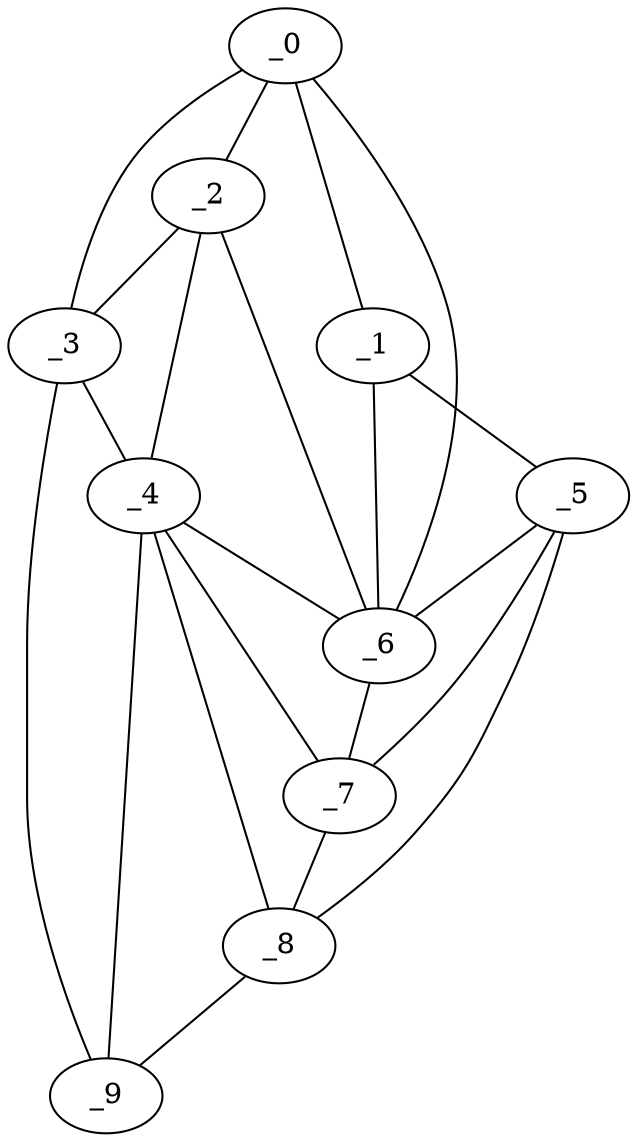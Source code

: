 graph "obj77__335.gxl" {
	_0	 [x=11,
		y=69];
	_1	 [x=16,
		y=9];
	_0 -- _1	 [valence=1];
	_2	 [x=30,
		y=80];
	_0 -- _2	 [valence=2];
	_3	 [x=31,
		y=125];
	_0 -- _3	 [valence=1];
	_6	 [x=68,
		y=55];
	_0 -- _6	 [valence=1];
	_5	 [x=64,
		y=7];
	_1 -- _5	 [valence=1];
	_1 -- _6	 [valence=2];
	_2 -- _3	 [valence=2];
	_4	 [x=60,
		y=76];
	_2 -- _4	 [valence=2];
	_2 -- _6	 [valence=2];
	_3 -- _4	 [valence=2];
	_9	 [x=119,
		y=107];
	_3 -- _9	 [valence=1];
	_4 -- _6	 [valence=2];
	_7	 [x=99,
		y=52];
	_4 -- _7	 [valence=2];
	_8	 [x=119,
		y=65];
	_4 -- _8	 [valence=2];
	_4 -- _9	 [valence=2];
	_5 -- _6	 [valence=1];
	_5 -- _7	 [valence=1];
	_5 -- _8	 [valence=1];
	_6 -- _7	 [valence=2];
	_7 -- _8	 [valence=1];
	_8 -- _9	 [valence=1];
}

